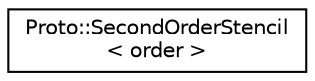 digraph "Graphical Class Hierarchy"
{
  edge [fontname="Helvetica",fontsize="10",labelfontname="Helvetica",labelfontsize="10"];
  node [fontname="Helvetica",fontsize="10",shape=record];
  rankdir="LR";
  Node0 [label="Proto::SecondOrderStencil\l\< order \>",height=0.2,width=0.4,color="black", fillcolor="white", style="filled",URL="$classProto_1_1SecondOrderStencil.html",tooltip="some basic infrastructure to support the second order stuff "];
}
